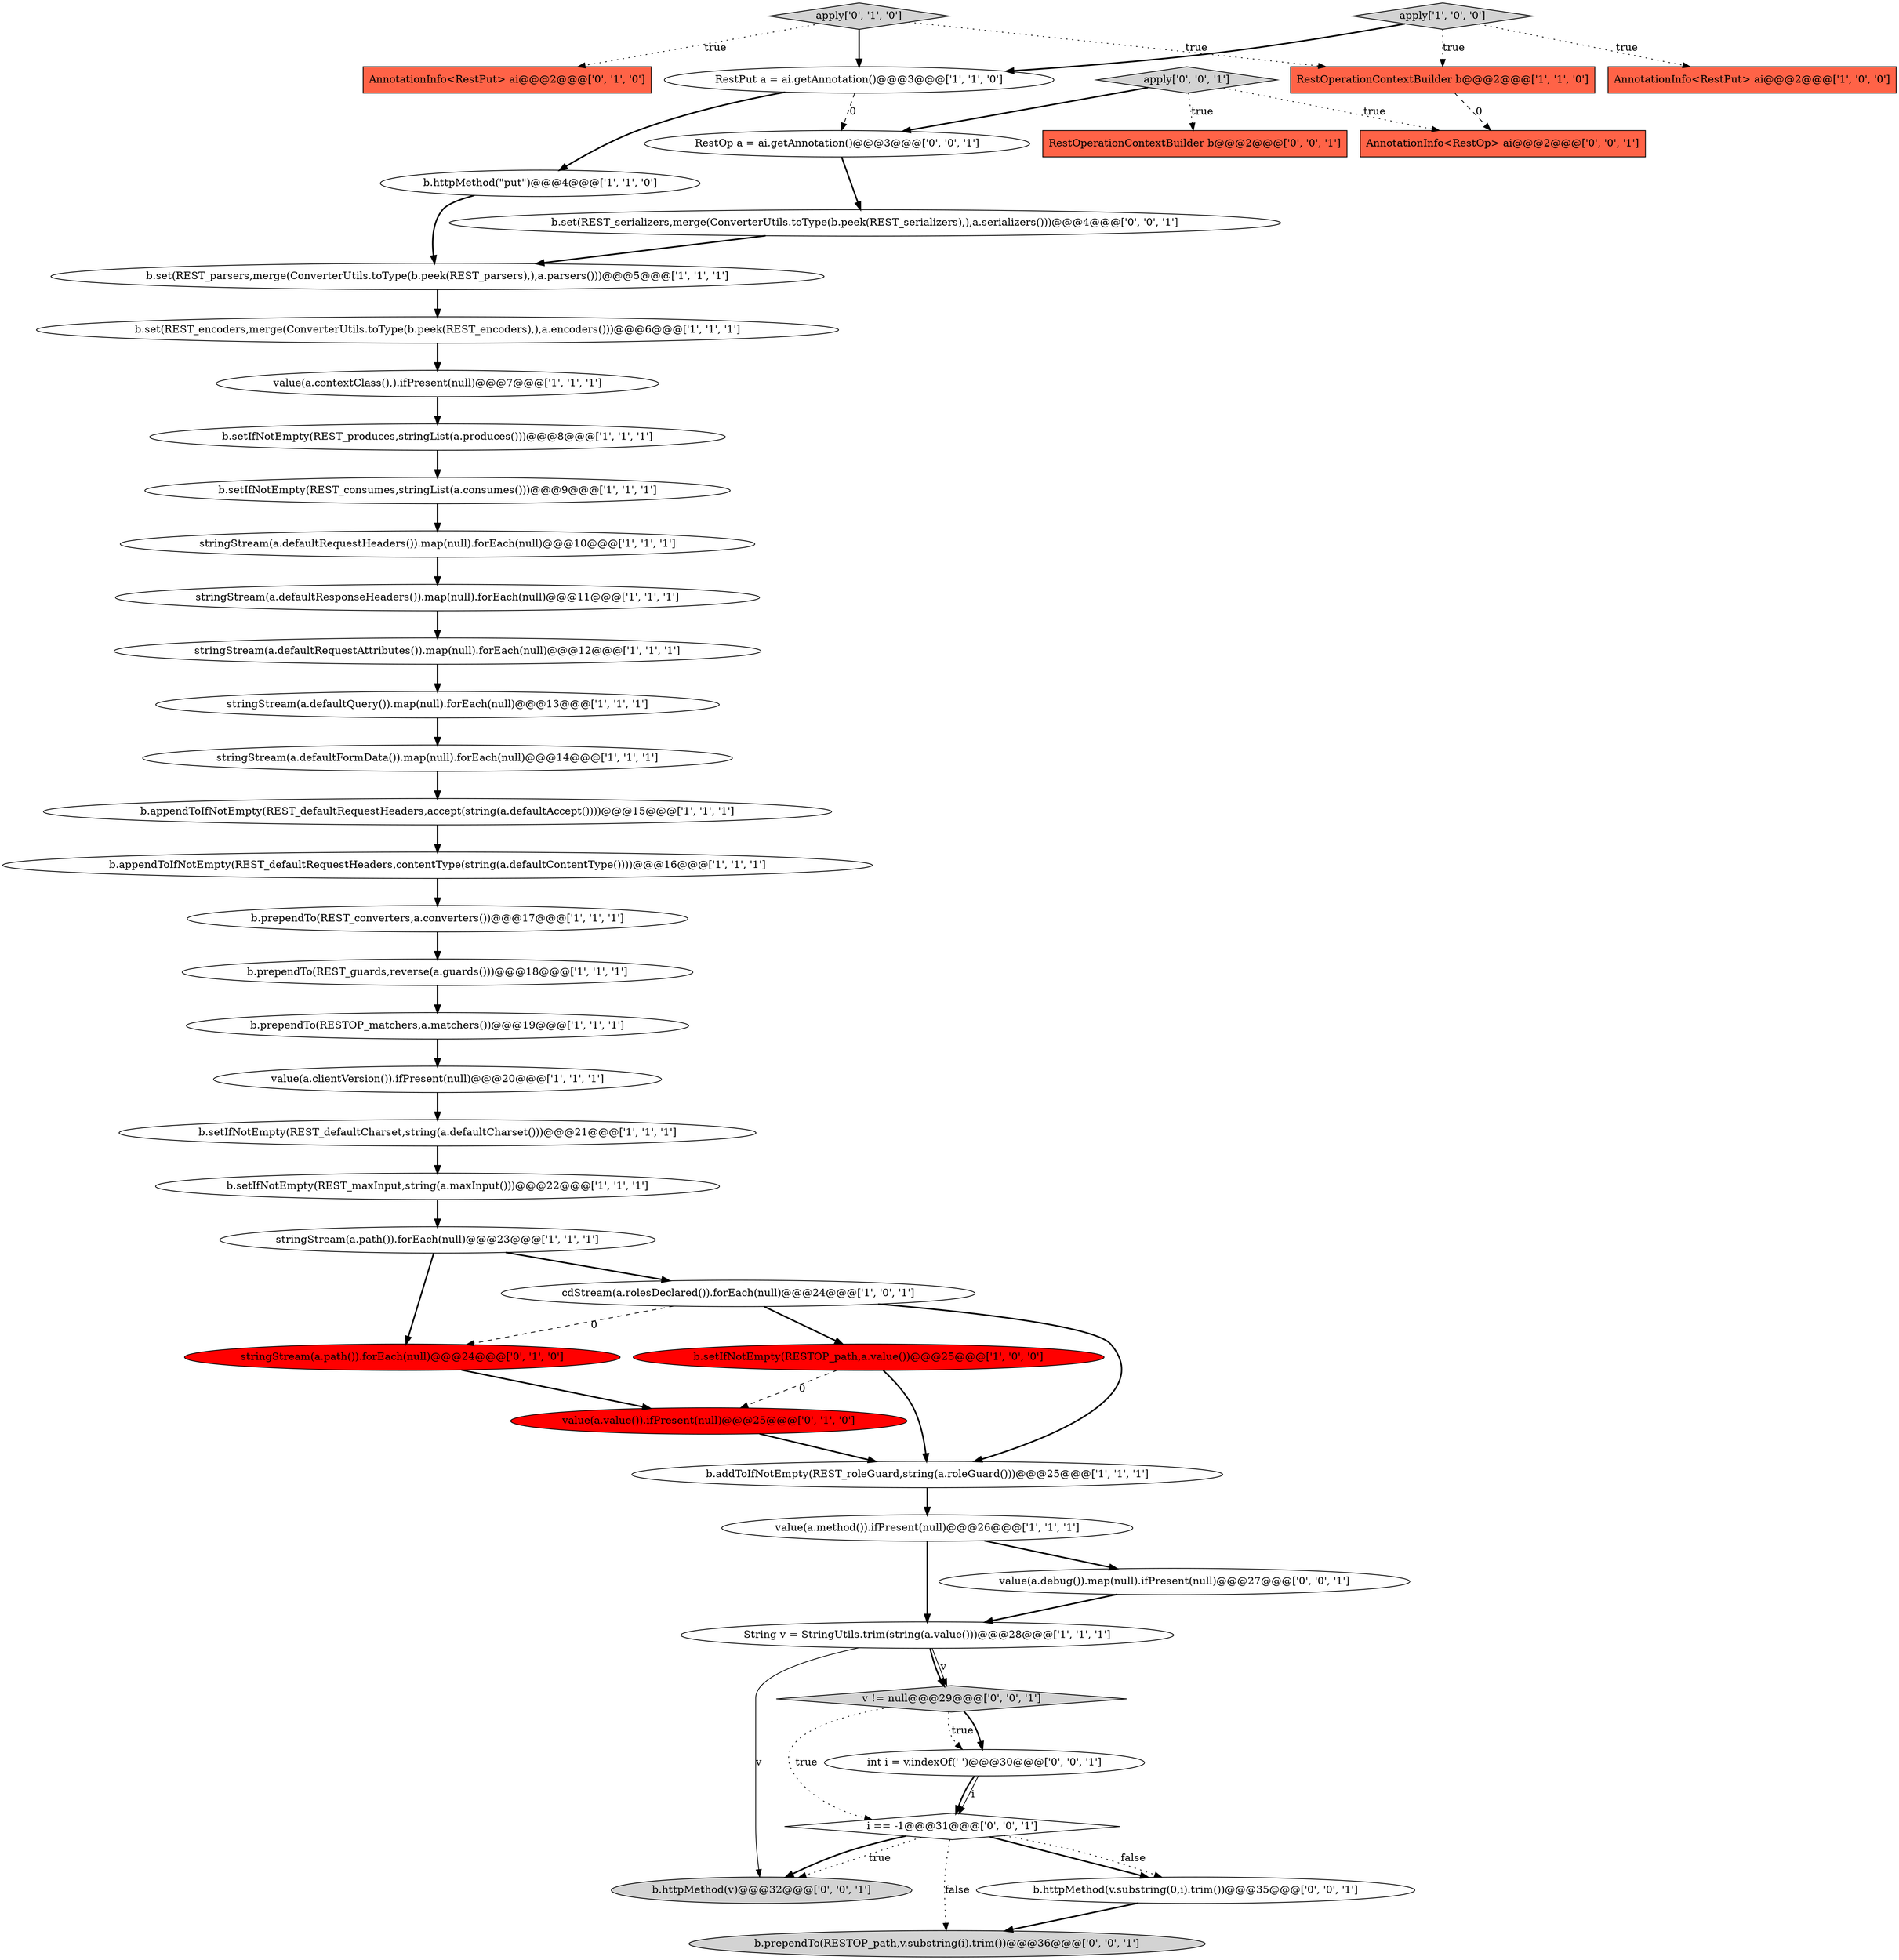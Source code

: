digraph {
3 [style = filled, label = "b.setIfNotEmpty(REST_produces,stringList(a.produces()))@@@8@@@['1', '1', '1']", fillcolor = white, shape = ellipse image = "AAA0AAABBB1BBB"];
27 [style = filled, label = "b.addToIfNotEmpty(REST_roleGuard,string(a.roleGuard()))@@@25@@@['1', '1', '1']", fillcolor = white, shape = ellipse image = "AAA0AAABBB1BBB"];
20 [style = filled, label = "AnnotationInfo<RestPut> ai@@@2@@@['1', '0', '0']", fillcolor = tomato, shape = box image = "AAA0AAABBB1BBB"];
9 [style = filled, label = "value(a.clientVersion()).ifPresent(null)@@@20@@@['1', '1', '1']", fillcolor = white, shape = ellipse image = "AAA0AAABBB1BBB"];
22 [style = filled, label = "value(a.contextClass(),).ifPresent(null)@@@7@@@['1', '1', '1']", fillcolor = white, shape = ellipse image = "AAA0AAABBB1BBB"];
34 [style = filled, label = "b.httpMethod(v)@@@32@@@['0', '0', '1']", fillcolor = lightgray, shape = ellipse image = "AAA0AAABBB3BBB"];
25 [style = filled, label = "RestOperationContextBuilder b@@@2@@@['1', '1', '0']", fillcolor = tomato, shape = box image = "AAA0AAABBB1BBB"];
23 [style = filled, label = "b.set(REST_encoders,merge(ConverterUtils.toType(b.peek(REST_encoders),),a.encoders()))@@@6@@@['1', '1', '1']", fillcolor = white, shape = ellipse image = "AAA0AAABBB1BBB"];
30 [style = filled, label = "value(a.value()).ifPresent(null)@@@25@@@['0', '1', '0']", fillcolor = red, shape = ellipse image = "AAA1AAABBB2BBB"];
18 [style = filled, label = "String v = StringUtils.trim(string(a.value()))@@@28@@@['1', '1', '1']", fillcolor = white, shape = ellipse image = "AAA0AAABBB1BBB"];
31 [style = filled, label = "apply['0', '1', '0']", fillcolor = lightgray, shape = diamond image = "AAA0AAABBB2BBB"];
6 [style = filled, label = "stringStream(a.defaultResponseHeaders()).map(null).forEach(null)@@@11@@@['1', '1', '1']", fillcolor = white, shape = ellipse image = "AAA0AAABBB1BBB"];
15 [style = filled, label = "b.appendToIfNotEmpty(REST_defaultRequestHeaders,contentType(string(a.defaultContentType())))@@@16@@@['1', '1', '1']", fillcolor = white, shape = ellipse image = "AAA0AAABBB1BBB"];
17 [style = filled, label = "stringStream(a.defaultFormData()).map(null).forEach(null)@@@14@@@['1', '1', '1']", fillcolor = white, shape = ellipse image = "AAA0AAABBB1BBB"];
35 [style = filled, label = "v != null@@@29@@@['0', '0', '1']", fillcolor = lightgray, shape = diamond image = "AAA0AAABBB3BBB"];
10 [style = filled, label = "stringStream(a.defaultRequestHeaders()).map(null).forEach(null)@@@10@@@['1', '1', '1']", fillcolor = white, shape = ellipse image = "AAA0AAABBB1BBB"];
38 [style = filled, label = "RestOp a = ai.getAnnotation()@@@3@@@['0', '0', '1']", fillcolor = white, shape = ellipse image = "AAA0AAABBB3BBB"];
21 [style = filled, label = "b.setIfNotEmpty(REST_consumes,stringList(a.consumes()))@@@9@@@['1', '1', '1']", fillcolor = white, shape = ellipse image = "AAA0AAABBB1BBB"];
42 [style = filled, label = "AnnotationInfo<RestOp> ai@@@2@@@['0', '0', '1']", fillcolor = tomato, shape = box image = "AAA0AAABBB3BBB"];
1 [style = filled, label = "value(a.method()).ifPresent(null)@@@26@@@['1', '1', '1']", fillcolor = white, shape = ellipse image = "AAA0AAABBB1BBB"];
2 [style = filled, label = "RestPut a = ai.getAnnotation()@@@3@@@['1', '1', '0']", fillcolor = white, shape = ellipse image = "AAA0AAABBB1BBB"];
0 [style = filled, label = "b.setIfNotEmpty(RESTOP_path,a.value())@@@25@@@['1', '0', '0']", fillcolor = red, shape = ellipse image = "AAA1AAABBB1BBB"];
5 [style = filled, label = "stringStream(a.path()).forEach(null)@@@23@@@['1', '1', '1']", fillcolor = white, shape = ellipse image = "AAA0AAABBB1BBB"];
14 [style = filled, label = "apply['1', '0', '0']", fillcolor = lightgray, shape = diamond image = "AAA0AAABBB1BBB"];
12 [style = filled, label = "b.prependTo(RESTOP_matchers,a.matchers())@@@19@@@['1', '1', '1']", fillcolor = white, shape = ellipse image = "AAA0AAABBB1BBB"];
8 [style = filled, label = "b.setIfNotEmpty(REST_defaultCharset,string(a.defaultCharset()))@@@21@@@['1', '1', '1']", fillcolor = white, shape = ellipse image = "AAA0AAABBB1BBB"];
33 [style = filled, label = "apply['0', '0', '1']", fillcolor = lightgray, shape = diamond image = "AAA0AAABBB3BBB"];
32 [style = filled, label = "stringStream(a.path()).forEach(null)@@@24@@@['0', '1', '0']", fillcolor = red, shape = ellipse image = "AAA1AAABBB2BBB"];
16 [style = filled, label = "b.httpMethod(\"put\")@@@4@@@['1', '1', '0']", fillcolor = white, shape = ellipse image = "AAA0AAABBB1BBB"];
19 [style = filled, label = "b.set(REST_parsers,merge(ConverterUtils.toType(b.peek(REST_parsers),),a.parsers()))@@@5@@@['1', '1', '1']", fillcolor = white, shape = ellipse image = "AAA0AAABBB1BBB"];
26 [style = filled, label = "b.prependTo(REST_converters,a.converters())@@@17@@@['1', '1', '1']", fillcolor = white, shape = ellipse image = "AAA0AAABBB1BBB"];
11 [style = filled, label = "b.appendToIfNotEmpty(REST_defaultRequestHeaders,accept(string(a.defaultAccept())))@@@15@@@['1', '1', '1']", fillcolor = white, shape = ellipse image = "AAA0AAABBB1BBB"];
28 [style = filled, label = "cdStream(a.rolesDeclared()).forEach(null)@@@24@@@['1', '0', '1']", fillcolor = white, shape = ellipse image = "AAA0AAABBB1BBB"];
29 [style = filled, label = "AnnotationInfo<RestPut> ai@@@2@@@['0', '1', '0']", fillcolor = tomato, shape = box image = "AAA0AAABBB2BBB"];
13 [style = filled, label = "b.setIfNotEmpty(REST_maxInput,string(a.maxInput()))@@@22@@@['1', '1', '1']", fillcolor = white, shape = ellipse image = "AAA0AAABBB1BBB"];
36 [style = filled, label = "int i = v.indexOf(' ')@@@30@@@['0', '0', '1']", fillcolor = white, shape = ellipse image = "AAA0AAABBB3BBB"];
39 [style = filled, label = "b.set(REST_serializers,merge(ConverterUtils.toType(b.peek(REST_serializers),),a.serializers()))@@@4@@@['0', '0', '1']", fillcolor = white, shape = ellipse image = "AAA0AAABBB3BBB"];
24 [style = filled, label = "b.prependTo(REST_guards,reverse(a.guards()))@@@18@@@['1', '1', '1']", fillcolor = white, shape = ellipse image = "AAA0AAABBB1BBB"];
40 [style = filled, label = "value(a.debug()).map(null).ifPresent(null)@@@27@@@['0', '0', '1']", fillcolor = white, shape = ellipse image = "AAA0AAABBB3BBB"];
41 [style = filled, label = "RestOperationContextBuilder b@@@2@@@['0', '0', '1']", fillcolor = tomato, shape = box image = "AAA0AAABBB3BBB"];
44 [style = filled, label = "b.prependTo(RESTOP_path,v.substring(i).trim())@@@36@@@['0', '0', '1']", fillcolor = lightgray, shape = ellipse image = "AAA0AAABBB3BBB"];
43 [style = filled, label = "i == -1@@@31@@@['0', '0', '1']", fillcolor = white, shape = diamond image = "AAA0AAABBB3BBB"];
4 [style = filled, label = "stringStream(a.defaultRequestAttributes()).map(null).forEach(null)@@@12@@@['1', '1', '1']", fillcolor = white, shape = ellipse image = "AAA0AAABBB1BBB"];
7 [style = filled, label = "stringStream(a.defaultQuery()).map(null).forEach(null)@@@13@@@['1', '1', '1']", fillcolor = white, shape = ellipse image = "AAA0AAABBB1BBB"];
37 [style = filled, label = "b.httpMethod(v.substring(0,i).trim())@@@35@@@['0', '0', '1']", fillcolor = white, shape = ellipse image = "AAA0AAABBB3BBB"];
36->43 [style = bold, label=""];
31->25 [style = dotted, label="true"];
21->10 [style = bold, label=""];
24->12 [style = bold, label=""];
39->19 [style = bold, label=""];
27->1 [style = bold, label=""];
7->17 [style = bold, label=""];
1->40 [style = bold, label=""];
0->27 [style = bold, label=""];
35->36 [style = dotted, label="true"];
18->34 [style = solid, label="v"];
30->27 [style = bold, label=""];
25->42 [style = dashed, label="0"];
1->18 [style = bold, label=""];
31->2 [style = bold, label=""];
40->18 [style = bold, label=""];
43->37 [style = bold, label=""];
16->19 [style = bold, label=""];
26->24 [style = bold, label=""];
12->9 [style = bold, label=""];
9->8 [style = bold, label=""];
5->28 [style = bold, label=""];
10->6 [style = bold, label=""];
32->30 [style = bold, label=""];
38->39 [style = bold, label=""];
4->7 [style = bold, label=""];
11->15 [style = bold, label=""];
43->34 [style = dotted, label="true"];
2->38 [style = dashed, label="0"];
15->26 [style = bold, label=""];
22->3 [style = bold, label=""];
28->0 [style = bold, label=""];
5->32 [style = bold, label=""];
6->4 [style = bold, label=""];
14->20 [style = dotted, label="true"];
18->35 [style = solid, label="v"];
23->22 [style = bold, label=""];
33->42 [style = dotted, label="true"];
19->23 [style = bold, label=""];
43->44 [style = dotted, label="false"];
14->25 [style = dotted, label="true"];
0->30 [style = dashed, label="0"];
37->44 [style = bold, label=""];
13->5 [style = bold, label=""];
18->35 [style = bold, label=""];
3->21 [style = bold, label=""];
33->38 [style = bold, label=""];
43->37 [style = dotted, label="false"];
14->2 [style = bold, label=""];
33->41 [style = dotted, label="true"];
28->27 [style = bold, label=""];
35->36 [style = bold, label=""];
31->29 [style = dotted, label="true"];
35->43 [style = dotted, label="true"];
43->34 [style = bold, label=""];
36->43 [style = solid, label="i"];
28->32 [style = dashed, label="0"];
8->13 [style = bold, label=""];
17->11 [style = bold, label=""];
2->16 [style = bold, label=""];
}
